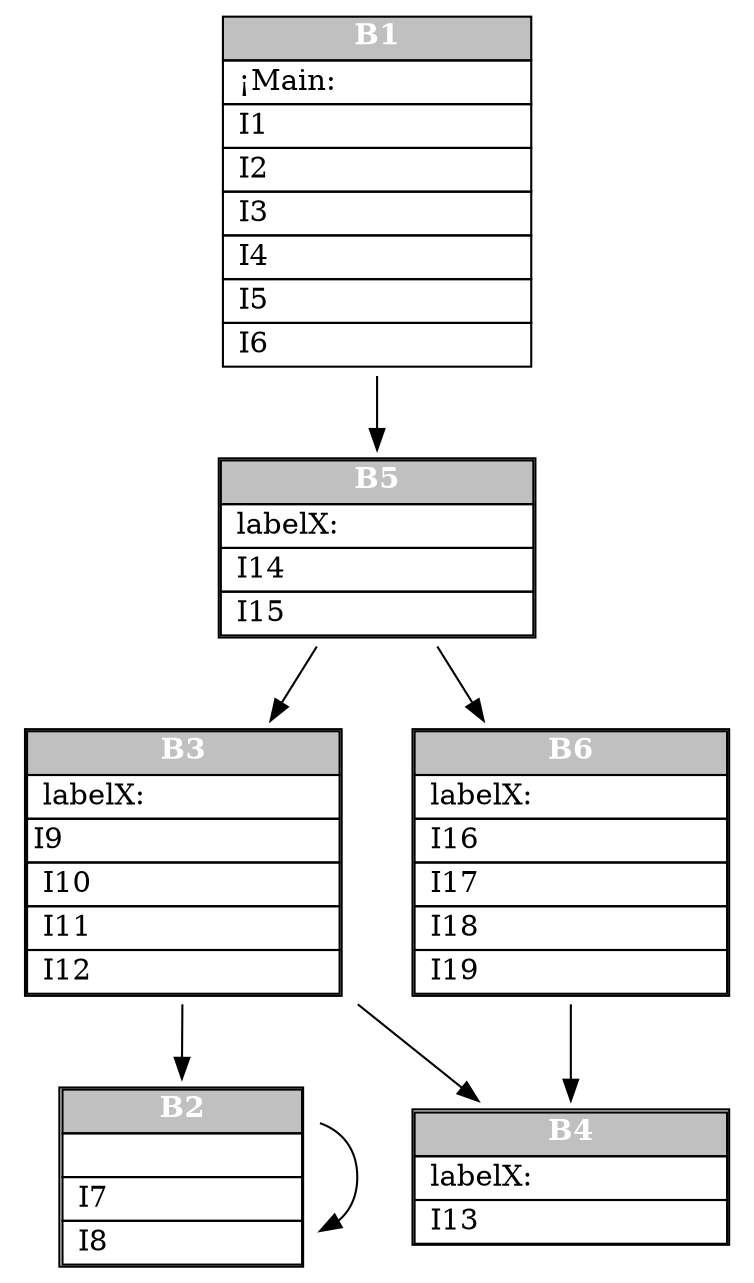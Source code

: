 digraph Q1_CFG {
    rankdir=TB

    B1
    [
        shape = none
        label = <<table border="0" cellborder = "1" cellspacing="0" bgcolor="white" >
                    <tr><td border="1" bgcolor="grey" ><font color="white"><B>B1</B></font></td></tr>
                    <tr><td PORT="l_main"> &iexcl;Main:
                    </td></tr>
                    <tr><td PORT="I1" align = "left"> I1
                    </td></tr>
                    <tr><td PORT="I2" align = "left"> I2
                    </td></tr>
                    <tr><td PORT="I3" align = "left"> I3
                    </td></tr>
                    <tr><td PORT="I4" align = "left"> I4
                    </td></tr>
                    <tr><td PORT="I5" align = "left"> I5
                    </td></tr>
                    <tr><td PORT="I6" align = "left"> I6
                    </td></tr>
                </table>>
    ];
    B2
    [
        shape = none
        label = <<table border="1" cellspacing="0" bgcolor="white" >
                    <tr><td border="1" bgcolor="grey" ><font color="white"><B>B2</B></font></td></tr>
                    <tr><td>
                    </td></tr>
                    <tr><td PORT="I7" align = "left"> I7
                    </td></tr>
                    <tr><td PORT="I8" align = "left"> I8
                    </td></tr>
                </table>>
    ];
    B3
    [
        shape = none
        label = <<table border="1" cellspacing="0" bgcolor="white" >
                    <tr><td border="1" bgcolor="grey" ><font color="white"><B>B3</B></font></td></tr>
                    <tr><td PORT="l_23"> labelX:
                    </td></tr>
                    <tr><td PORT="I9" align = "left">I9
                    </td></tr>
                    <tr><td PORT="I10" align = "left"> I10
                    </td></tr>
                    <tr><td PORT="I11" align = "left"> I11
                    </td></tr>
                    <tr><td PORT="I12" align = "left"> I12
                    </td></tr>
                </table>>
    ];
    B4
    [
        shape = none
        label = <<table border="1" cellspacing="0" bgcolor="white" >
                    <tr><td border="1" bgcolor="grey" ><font color="white"><B>B4</B></font></td></tr>
                    <tr><td PORT="l_63"> labelX:
                    </td></tr>
                    <tr><td PORT="I513" align = "left"> I13
                    </td></tr>
                </table>>
    ];
    B5
    [
        shape = none
        label = <<table border="1" cellspacing="0" bgcolor="white" >
                    <tr><td border="1" bgcolor="grey" ><font color="white"><B>B5</B></font></td></tr>
                    <tr><td PORT="l_04" > labelX:
                    </td></tr>
                    <tr><td PORT="I14" align = "left"> I14
                    </td></tr>
                    <tr><td PORT="I15" align = "left"> I15
                    </td></tr>
                </table>>
    ];
    B6
    [
        shape = none
        label = <<table border="1" cellspacing="0">
                    <tr><td border="1" bgcolor="grey" ><font color="white"><B>B6</B></font></td></tr>
                    <tr><td PORT="l_13" > labelX:
                    </td></tr>
                    <tr><td PORT="I16" align = "left"> I16
                    </td></tr>
                    <tr><td PORT="I17" align = "left"> I17
                    </td></tr>
                    <tr><td PORT="I18" align = "left"> I18
                    </td></tr>
                    <tr><td PORT="I19" align = "left"> I19
                    </td></tr>
                </table>>
    ];

    B1 -> B5
    B3 -> B2
    B2 -> B2
    B5 -> B6
    B3 -> B4
    B5 -> B3
    B6 -> B4
}
